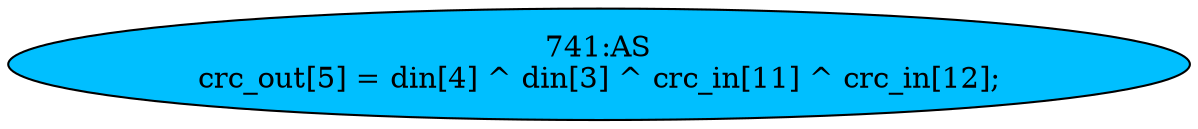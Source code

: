strict digraph "" {
	node [label="\N"];
	"741:AS"	 [ast="<pyverilog.vparser.ast.Assign object at 0x7f55b234bb10>",
		def_var="['crc_out']",
		fillcolor=deepskyblue,
		label="741:AS
crc_out[5] = din[4] ^ din[3] ^ crc_in[11] ^ crc_in[12];",
		statements="[]",
		style=filled,
		typ=Assign,
		use_var="['din', 'din', 'crc_in', 'crc_in']"];
}
